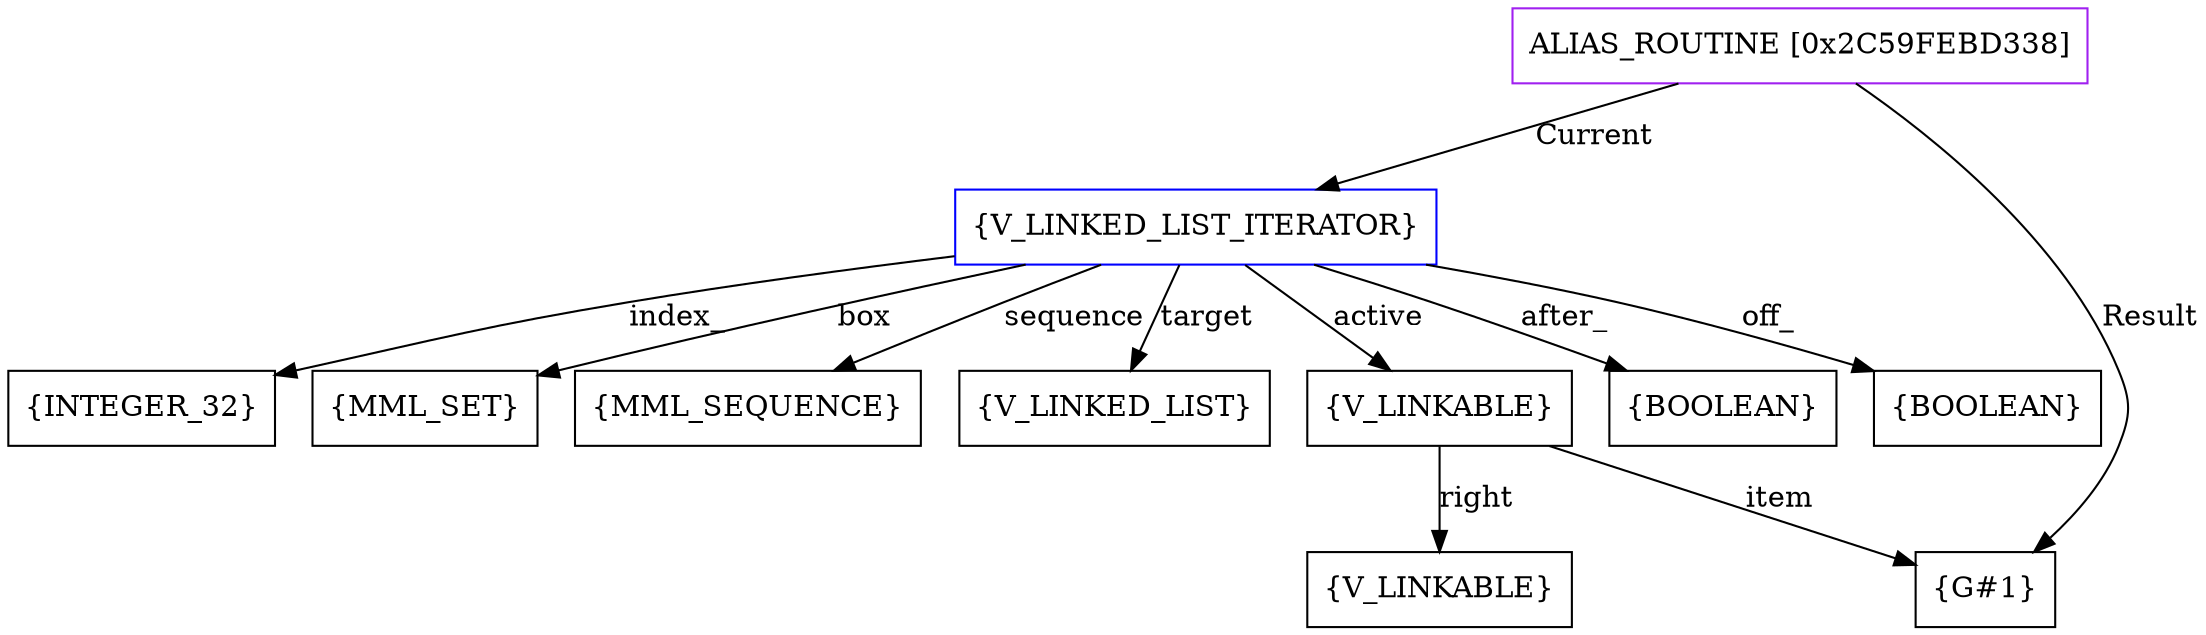digraph g {
	node [shape=box]
	b1[color=purple label=<ALIAS_ROUTINE [0x2C59FEBD338]>]
	b2[color=blue label=<{V_LINKED_LIST_ITERATOR}>]
	b3[label=<{BOOLEAN}>]
	b4[label=<{INTEGER_32}>]
	b5[label=<{MML_SET}>]
	b6[label=<{MML_SEQUENCE}>]
	b7[label=<{V_LINKED_LIST}>]
	b8[label=<{V_LINKABLE}>]
	b9[label=<{G#1}>]
	b10[label=<{V_LINKABLE}>]
	b11[label=<{BOOLEAN}>]
	b1->b2[label=<Current>]
	b2->b3[label=<off_>]
	b2->b4[label=<index_>]
	b2->b5[label=<box>]
	b2->b6[label=<sequence>]
	b2->b7[label=<target>]
	b2->b8[label=<active>]
	b8->b9[label=<item>]
	b8->b10[label=<right>]
	b2->b11[label=<after_>]
	b1->b9[label=<Result>]
}
